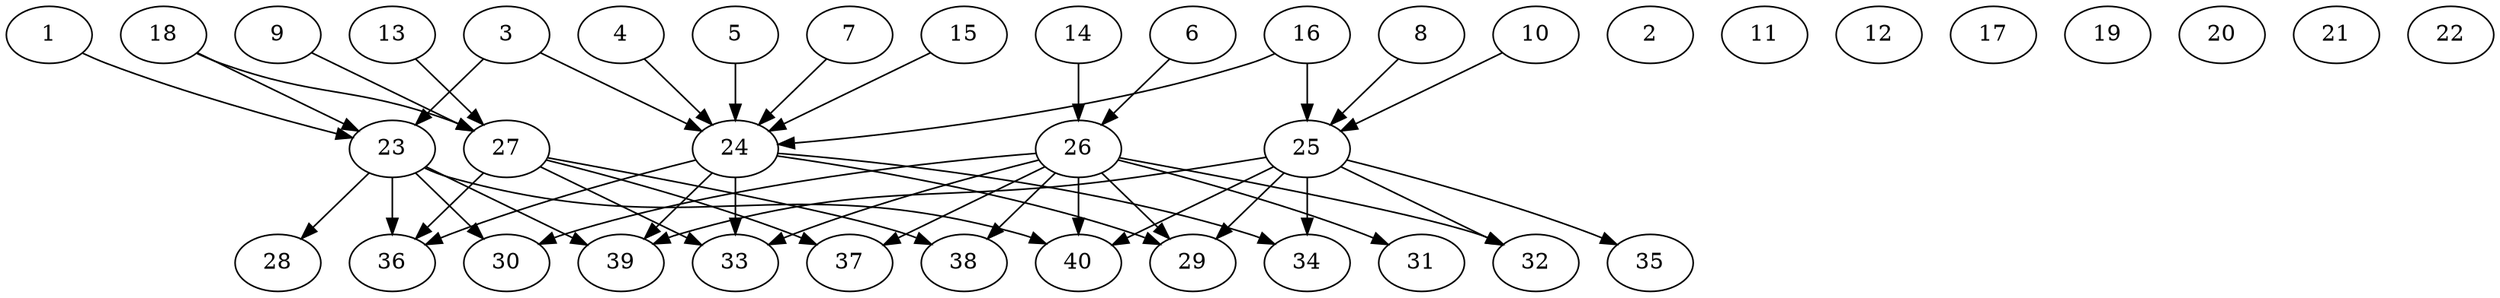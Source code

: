 // DAG (tier=3-complex, mode=compute, n=40, ccr=0.480, fat=0.764, density=0.611, regular=0.218, jump=0.220, mindata=1048576, maxdata=16777216)
// DAG automatically generated by daggen at Sun Aug 24 16:33:35 2025
// /home/ermia/Project/Environments/daggen/bin/daggen --dot --ccr 0.480 --fat 0.764 --regular 0.218 --density 0.611 --jump 0.220 --mindata 1048576 --maxdata 16777216 -n 40 
digraph G {
  1 [size="3237000015575372529664", alpha="0.01", expect_size="1618500007787686264832"]
  1 -> 23 [size ="1750592733052928"]
  2 [size="83948110697700592", alpha="0.08", expect_size="41974055348850296"]
  3 [size="2965328987263336448000", alpha="0.20", expect_size="1482664493631668224000"]
  3 -> 23 [size ="1651221148467200"]
  3 -> 24 [size ="1651221148467200"]
  4 [size="534981014215003392", alpha="0.09", expect_size="267490507107501696"]
  4 -> 24 [size ="238311125811200"]
  5 [size="18142041441496064", alpha="0.19", expect_size="9071020720748032"]
  5 -> 24 [size ="490665653829632"]
  6 [size="86224770485726144", alpha="0.14", expect_size="43112385242863072"]
  6 -> 26 [size ="2105811862028288"]
  7 [size="47483556394944680", alpha="0.06", expect_size="23741778197472340"]
  7 -> 24 [size ="957003950194688"]
  8 [size="773143411287211900928", alpha="0.08", expect_size="386571705643605950464"]
  8 -> 25 [size ="673901919076352"]
  9 [size="73410508809609632", alpha="0.10", expect_size="36705254404804816"]
  9 -> 27 [size ="1276552327200768"]
  10 [size="72222998080199504", alpha="0.14", expect_size="36111499040099752"]
  10 -> 25 [size ="1755200670924800"]
  11 [size="522810305034973952", alpha="0.17", expect_size="261405152517486976"]
  12 [size="3145115973723030028288", alpha="0.06", expect_size="1572557986861515014144"]
  13 [size="3946335006691529", alpha="0.07", expect_size="1973167503345764"]
  13 -> 27 [size ="369627603402752"]
  14 [size="2165256377720111360", alpha="0.05", expect_size="1082628188860055680"]
  14 -> 26 [size ="977360375513088"]
  15 [size="25472051347487916", alpha="0.19", expect_size="12736025673743958"]
  15 -> 24 [size ="519432346533888"]
  16 [size="783018737951334989824", alpha="0.05", expect_size="391509368975667494912"]
  16 -> 24 [size ="679628251332608"]
  16 -> 25 [size ="679628251332608"]
  17 [size="757720417781518696448", alpha="0.08", expect_size="378860208890759348224"]
  18 [size="336428594804935360512", alpha="0.19", expect_size="168214297402467680256"]
  18 -> 23 [size ="386977090240512"]
  18 -> 27 [size ="386977090240512"]
  19 [size="3137500170042979328", alpha="0.12", expect_size="1568750085021489664"]
  20 [size="635831037251099648", alpha="0.01", expect_size="317915518625549824"]
  21 [size="32360754210691612672", alpha="0.15", expect_size="16180377105345806336"]
  22 [size="2146203916812329216", alpha="0.05", expect_size="1073101958406164608"]
  23 [size="24233511128320180224", alpha="0.13", expect_size="12116755564160090112"]
  23 -> 28 [size ="66993738743808"]
  23 -> 30 [size ="66993738743808"]
  23 -> 36 [size ="66993738743808"]
  23 -> 39 [size ="66993738743808"]
  23 -> 40 [size ="66993738743808"]
  24 [size="6574190134386816", alpha="0.15", expect_size="3287095067193408"]
  24 -> 29 [size ="163586714370048"]
  24 -> 33 [size ="163586714370048"]
  24 -> 34 [size ="163586714370048"]
  24 -> 36 [size ="163586714370048"]
  24 -> 39 [size ="163586714370048"]
  25 [size="706873414613937280", alpha="0.15", expect_size="353436707306968640"]
  25 -> 29 [size ="357588248035328"]
  25 -> 32 [size ="357588248035328"]
  25 -> 34 [size ="357588248035328"]
  25 -> 35 [size ="357588248035328"]
  25 -> 39 [size ="357588248035328"]
  25 -> 40 [size ="357588248035328"]
  26 [size="184603839335859360", alpha="0.20", expect_size="92301919667929680"]
  26 -> 29 [size ="197728088883200"]
  26 -> 30 [size ="197728088883200"]
  26 -> 31 [size ="197728088883200"]
  26 -> 32 [size ="197728088883200"]
  26 -> 33 [size ="197728088883200"]
  26 -> 37 [size ="197728088883200"]
  26 -> 38 [size ="197728088883200"]
  26 -> 40 [size ="197728088883200"]
  27 [size="34292777581779732", alpha="0.14", expect_size="17146388790889866"]
  27 -> 33 [size ="24557826080768"]
  27 -> 36 [size ="24557826080768"]
  27 -> 37 [size ="24557826080768"]
  27 -> 38 [size ="24557826080768"]
  28 [size="1152524594945519616", alpha="0.14", expect_size="576262297472759808"]
  29 [size="475361529020216192", alpha="0.08", expect_size="237680764510108096"]
  30 [size="613729732831819595776", alpha="0.12", expect_size="306864866415909797888"]
  31 [size="105603683119606752", alpha="0.06", expect_size="52801841559803376"]
  32 [size="482787766598100844544", alpha="0.16", expect_size="241393883299050422272"]
  33 [size="2165836202035380224000", alpha="0.00", expect_size="1082918101017690112000"]
  34 [size="362404741049689536", alpha="0.09", expect_size="181202370524844768"]
  35 [size="40013750578632672", alpha="0.04", expect_size="20006875289316336"]
  36 [size="510110539988664", alpha="0.11", expect_size="255055269994332"]
  37 [size="4259342997927231488000", alpha="0.09", expect_size="2129671498963615744000"]
  38 [size="2819417733345642020864", alpha="0.18", expect_size="1409708866672821010432"]
  39 [size="490962918892829147136", alpha="0.17", expect_size="245481459446414573568"]
  40 [size="339110475369283584000", alpha="0.03", expect_size="169555237684641792000"]
}